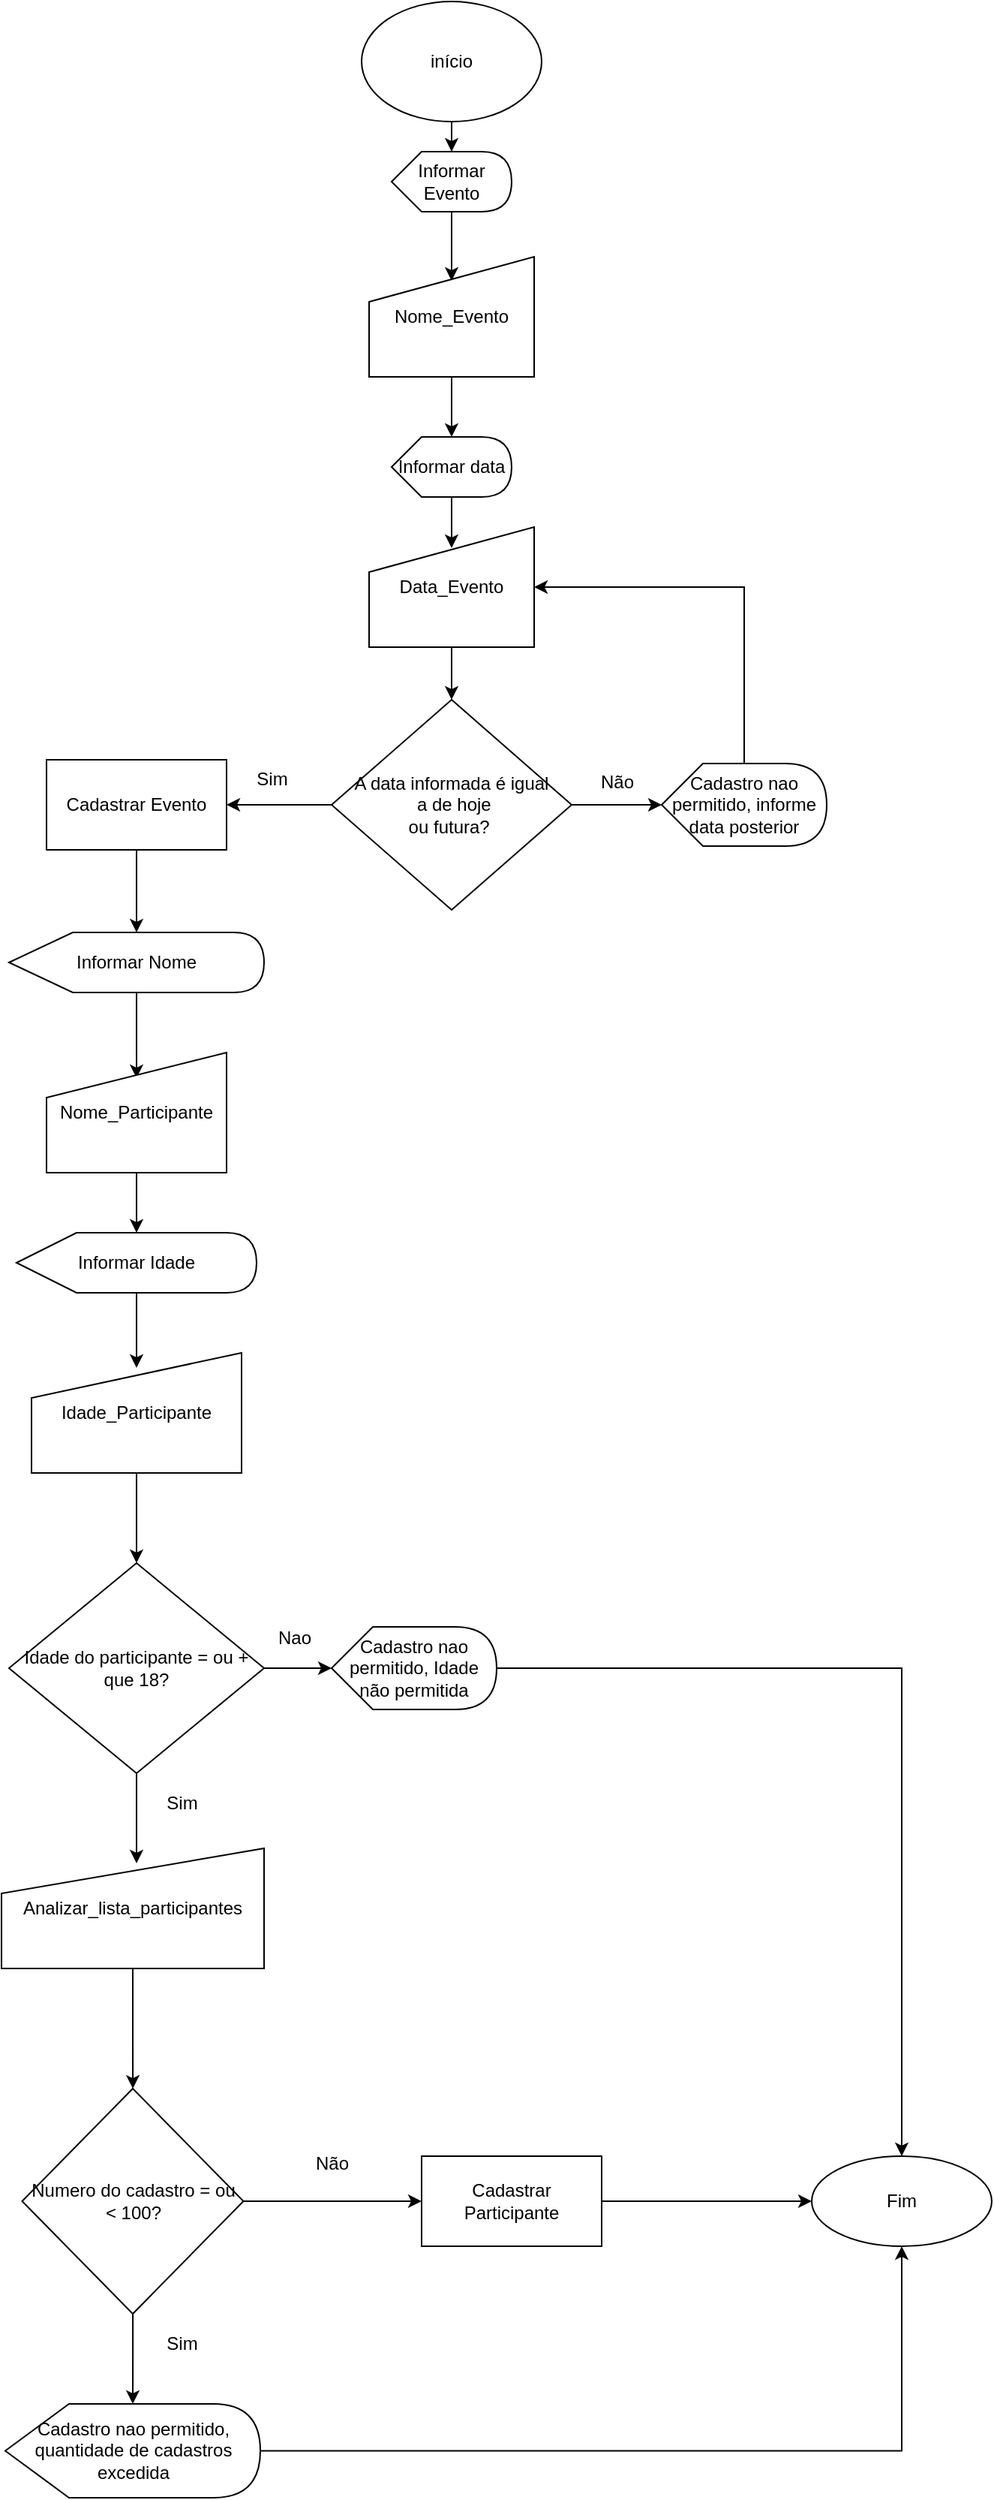 <mxfile version="15.2.9" type="github">
  <diagram id="bi6Mk9muEbl2GmuOiJLS" name="Page-1">
    <mxGraphModel dx="1422" dy="794" grid="1" gridSize="10" guides="1" tooltips="1" connect="1" arrows="1" fold="1" page="1" pageScale="1" pageWidth="827" pageHeight="1169" math="0" shadow="0">
      <root>
        <mxCell id="0" />
        <mxCell id="1" parent="0" />
        <mxCell id="bk6_iSZV6qFZoEKlup8j-2" style="edgeStyle=orthogonalEdgeStyle;rounded=0;orthogonalLoop=1;jettySize=auto;html=1;exitX=0.5;exitY=1;exitDx=0;exitDy=0;" edge="1" parent="1" source="bk6_iSZV6qFZoEKlup8j-1" target="bk6_iSZV6qFZoEKlup8j-3">
          <mxGeometry relative="1" as="geometry">
            <mxPoint x="360" y="140" as="targetPoint" />
          </mxGeometry>
        </mxCell>
        <mxCell id="bk6_iSZV6qFZoEKlup8j-1" value="início" style="ellipse;whiteSpace=wrap;html=1;" vertex="1" parent="1">
          <mxGeometry x="300" y="30" width="120" height="80" as="geometry" />
        </mxCell>
        <mxCell id="bk6_iSZV6qFZoEKlup8j-5" value="" style="edgeStyle=orthogonalEdgeStyle;rounded=0;orthogonalLoop=1;jettySize=auto;html=1;entryX=0.5;entryY=0.2;entryDx=0;entryDy=0;entryPerimeter=0;" edge="1" parent="1" source="bk6_iSZV6qFZoEKlup8j-3" target="bk6_iSZV6qFZoEKlup8j-4">
          <mxGeometry relative="1" as="geometry" />
        </mxCell>
        <mxCell id="bk6_iSZV6qFZoEKlup8j-3" value="&lt;font&gt;Informar Evento&lt;/font&gt;" style="shape=display;whiteSpace=wrap;html=1;" vertex="1" parent="1">
          <mxGeometry x="320" y="130" width="80" height="40" as="geometry" />
        </mxCell>
        <mxCell id="bk6_iSZV6qFZoEKlup8j-9" value="" style="edgeStyle=orthogonalEdgeStyle;rounded=0;orthogonalLoop=1;jettySize=auto;html=1;" edge="1" parent="1" source="bk6_iSZV6qFZoEKlup8j-4" target="bk6_iSZV6qFZoEKlup8j-8">
          <mxGeometry relative="1" as="geometry" />
        </mxCell>
        <mxCell id="bk6_iSZV6qFZoEKlup8j-4" value="Nome_Evento" style="shape=manualInput;whiteSpace=wrap;html=1;" vertex="1" parent="1">
          <mxGeometry x="305" y="200" width="110" height="80" as="geometry" />
        </mxCell>
        <mxCell id="bk6_iSZV6qFZoEKlup8j-11" value="" style="edgeStyle=orthogonalEdgeStyle;rounded=0;orthogonalLoop=1;jettySize=auto;html=1;entryX=0.5;entryY=0.175;entryDx=0;entryDy=0;entryPerimeter=0;" edge="1" parent="1" source="bk6_iSZV6qFZoEKlup8j-8" target="bk6_iSZV6qFZoEKlup8j-10">
          <mxGeometry relative="1" as="geometry" />
        </mxCell>
        <mxCell id="bk6_iSZV6qFZoEKlup8j-8" value="Informar data" style="shape=display;whiteSpace=wrap;html=1;" vertex="1" parent="1">
          <mxGeometry x="320" y="320" width="80" height="40" as="geometry" />
        </mxCell>
        <mxCell id="bk6_iSZV6qFZoEKlup8j-14" value="" style="edgeStyle=orthogonalEdgeStyle;rounded=0;orthogonalLoop=1;jettySize=auto;html=1;" edge="1" parent="1" source="bk6_iSZV6qFZoEKlup8j-10" target="bk6_iSZV6qFZoEKlup8j-13">
          <mxGeometry relative="1" as="geometry" />
        </mxCell>
        <mxCell id="bk6_iSZV6qFZoEKlup8j-10" value="Data_Evento" style="shape=manualInput;whiteSpace=wrap;html=1;" vertex="1" parent="1">
          <mxGeometry x="305" y="380" width="110" height="80" as="geometry" />
        </mxCell>
        <mxCell id="bk6_iSZV6qFZoEKlup8j-21" style="edgeStyle=orthogonalEdgeStyle;rounded=0;orthogonalLoop=1;jettySize=auto;html=1;entryX=0;entryY=0.5;entryDx=0;entryDy=0;entryPerimeter=0;" edge="1" parent="1" source="bk6_iSZV6qFZoEKlup8j-13" target="bk6_iSZV6qFZoEKlup8j-15">
          <mxGeometry relative="1" as="geometry">
            <mxPoint x="470" y="565" as="targetPoint" />
          </mxGeometry>
        </mxCell>
        <mxCell id="bk6_iSZV6qFZoEKlup8j-24" value="" style="edgeStyle=orthogonalEdgeStyle;rounded=0;orthogonalLoop=1;jettySize=auto;html=1;" edge="1" parent="1" source="bk6_iSZV6qFZoEKlup8j-13" target="bk6_iSZV6qFZoEKlup8j-23">
          <mxGeometry relative="1" as="geometry" />
        </mxCell>
        <mxCell id="bk6_iSZV6qFZoEKlup8j-13" value="A data informada é igual&lt;br&gt;&amp;nbsp;a de hoje &lt;br&gt;ou futura?&amp;nbsp;" style="rhombus;whiteSpace=wrap;html=1;" vertex="1" parent="1">
          <mxGeometry x="280" y="495" width="160" height="140" as="geometry" />
        </mxCell>
        <mxCell id="bk6_iSZV6qFZoEKlup8j-25" style="edgeStyle=orthogonalEdgeStyle;rounded=0;orthogonalLoop=1;jettySize=auto;html=1;entryX=1;entryY=0.5;entryDx=0;entryDy=0;" edge="1" parent="1" source="bk6_iSZV6qFZoEKlup8j-15" target="bk6_iSZV6qFZoEKlup8j-10">
          <mxGeometry relative="1" as="geometry">
            <mxPoint x="555" y="410" as="targetPoint" />
            <Array as="points">
              <mxPoint x="555" y="420" />
            </Array>
          </mxGeometry>
        </mxCell>
        <mxCell id="bk6_iSZV6qFZoEKlup8j-15" value="Cadastro nao permitido, informe data posterior" style="shape=display;whiteSpace=wrap;html=1;" vertex="1" parent="1">
          <mxGeometry x="500" y="537.5" width="110" height="55" as="geometry" />
        </mxCell>
        <mxCell id="bk6_iSZV6qFZoEKlup8j-31" value="" style="edgeStyle=orthogonalEdgeStyle;rounded=0;orthogonalLoop=1;jettySize=auto;html=1;entryX=0.5;entryY=0.213;entryDx=0;entryDy=0;entryPerimeter=0;" edge="1" parent="1" source="bk6_iSZV6qFZoEKlup8j-17" target="bk6_iSZV6qFZoEKlup8j-30">
          <mxGeometry relative="1" as="geometry" />
        </mxCell>
        <mxCell id="bk6_iSZV6qFZoEKlup8j-17" value="Informar Nome" style="shape=display;whiteSpace=wrap;html=1;" vertex="1" parent="1">
          <mxGeometry x="65" y="650" width="170" height="40" as="geometry" />
        </mxCell>
        <mxCell id="bk6_iSZV6qFZoEKlup8j-36" value="" style="edgeStyle=orthogonalEdgeStyle;rounded=0;orthogonalLoop=1;jettySize=auto;html=1;" edge="1" parent="1" source="bk6_iSZV6qFZoEKlup8j-18">
          <mxGeometry relative="1" as="geometry">
            <mxPoint x="150" y="940" as="targetPoint" />
            <Array as="points">
              <mxPoint x="150" y="860" />
              <mxPoint x="150" y="860" />
            </Array>
          </mxGeometry>
        </mxCell>
        <mxCell id="bk6_iSZV6qFZoEKlup8j-18" value="Informar Idade" style="shape=display;whiteSpace=wrap;html=1;" vertex="1" parent="1">
          <mxGeometry x="70" y="850" width="160" height="40" as="geometry" />
        </mxCell>
        <mxCell id="bk6_iSZV6qFZoEKlup8j-22" value="Não" style="text;html=1;align=center;verticalAlign=middle;resizable=0;points=[];autosize=1;strokeColor=none;fillColor=none;" vertex="1" parent="1">
          <mxGeometry x="450" y="540" width="40" height="20" as="geometry" />
        </mxCell>
        <mxCell id="bk6_iSZV6qFZoEKlup8j-29" value="" style="edgeStyle=orthogonalEdgeStyle;rounded=0;orthogonalLoop=1;jettySize=auto;html=1;" edge="1" parent="1" source="bk6_iSZV6qFZoEKlup8j-23" target="bk6_iSZV6qFZoEKlup8j-17">
          <mxGeometry relative="1" as="geometry" />
        </mxCell>
        <mxCell id="bk6_iSZV6qFZoEKlup8j-23" value="Cadastrar Evento" style="whiteSpace=wrap;html=1;" vertex="1" parent="1">
          <mxGeometry x="90" y="535" width="120" height="60" as="geometry" />
        </mxCell>
        <mxCell id="bk6_iSZV6qFZoEKlup8j-26" value="Sim&lt;br&gt;" style="text;html=1;align=center;verticalAlign=middle;resizable=0;points=[];autosize=1;strokeColor=none;fillColor=none;" vertex="1" parent="1">
          <mxGeometry x="220" y="537.5" width="40" height="20" as="geometry" />
        </mxCell>
        <mxCell id="bk6_iSZV6qFZoEKlup8j-33" value="" style="edgeStyle=orthogonalEdgeStyle;rounded=0;orthogonalLoop=1;jettySize=auto;html=1;" edge="1" parent="1" source="bk6_iSZV6qFZoEKlup8j-30" target="bk6_iSZV6qFZoEKlup8j-18">
          <mxGeometry relative="1" as="geometry" />
        </mxCell>
        <mxCell id="bk6_iSZV6qFZoEKlup8j-30" value="Nome_Participante" style="shape=manualInput;whiteSpace=wrap;html=1;" vertex="1" parent="1">
          <mxGeometry x="90" y="730" width="120" height="80" as="geometry" />
        </mxCell>
        <mxCell id="bk6_iSZV6qFZoEKlup8j-38" value="" style="edgeStyle=orthogonalEdgeStyle;rounded=0;orthogonalLoop=1;jettySize=auto;html=1;" edge="1" parent="1" source="bk6_iSZV6qFZoEKlup8j-34" target="bk6_iSZV6qFZoEKlup8j-37">
          <mxGeometry relative="1" as="geometry" />
        </mxCell>
        <mxCell id="bk6_iSZV6qFZoEKlup8j-34" value="Idade_Participante" style="shape=manualInput;whiteSpace=wrap;html=1;" vertex="1" parent="1">
          <mxGeometry x="80" y="930" width="140" height="80" as="geometry" />
        </mxCell>
        <mxCell id="bk6_iSZV6qFZoEKlup8j-40" value="" style="edgeStyle=orthogonalEdgeStyle;rounded=0;orthogonalLoop=1;jettySize=auto;html=1;" edge="1" parent="1" source="bk6_iSZV6qFZoEKlup8j-37" target="bk6_iSZV6qFZoEKlup8j-39">
          <mxGeometry relative="1" as="geometry" />
        </mxCell>
        <mxCell id="bk6_iSZV6qFZoEKlup8j-43" value="" style="edgeStyle=orthogonalEdgeStyle;rounded=0;orthogonalLoop=1;jettySize=auto;html=1;" edge="1" parent="1" source="bk6_iSZV6qFZoEKlup8j-37">
          <mxGeometry relative="1" as="geometry">
            <mxPoint x="150" y="1270" as="targetPoint" />
          </mxGeometry>
        </mxCell>
        <mxCell id="bk6_iSZV6qFZoEKlup8j-37" value="Idade do participante = ou + que 18?" style="rhombus;whiteSpace=wrap;html=1;" vertex="1" parent="1">
          <mxGeometry x="65" y="1070" width="170" height="140" as="geometry" />
        </mxCell>
        <mxCell id="bk6_iSZV6qFZoEKlup8j-60" style="edgeStyle=orthogonalEdgeStyle;rounded=0;orthogonalLoop=1;jettySize=auto;html=1;" edge="1" parent="1" source="bk6_iSZV6qFZoEKlup8j-39" target="bk6_iSZV6qFZoEKlup8j-48">
          <mxGeometry relative="1" as="geometry" />
        </mxCell>
        <mxCell id="bk6_iSZV6qFZoEKlup8j-39" value="Cadastro nao permitido, Idade não permitida" style="shape=display;whiteSpace=wrap;html=1;" vertex="1" parent="1">
          <mxGeometry x="280" y="1112.5" width="110" height="55" as="geometry" />
        </mxCell>
        <mxCell id="bk6_iSZV6qFZoEKlup8j-41" value="Nao" style="text;html=1;align=center;verticalAlign=middle;resizable=0;points=[];autosize=1;strokeColor=none;fillColor=none;" vertex="1" parent="1">
          <mxGeometry x="235" y="1110" width="40" height="20" as="geometry" />
        </mxCell>
        <mxCell id="bk6_iSZV6qFZoEKlup8j-46" value="Sim" style="text;html=1;align=center;verticalAlign=middle;resizable=0;points=[];autosize=1;strokeColor=none;fillColor=none;" vertex="1" parent="1">
          <mxGeometry x="160" y="1220" width="40" height="20" as="geometry" />
        </mxCell>
        <mxCell id="bk6_iSZV6qFZoEKlup8j-48" value="Fim" style="ellipse;whiteSpace=wrap;html=1;" vertex="1" parent="1">
          <mxGeometry x="600" y="1465" width="120" height="60" as="geometry" />
        </mxCell>
        <mxCell id="bk6_iSZV6qFZoEKlup8j-51" value="" style="edgeStyle=orthogonalEdgeStyle;rounded=0;orthogonalLoop=1;jettySize=auto;html=1;" edge="1" parent="1" source="bk6_iSZV6qFZoEKlup8j-49" target="bk6_iSZV6qFZoEKlup8j-50">
          <mxGeometry relative="1" as="geometry" />
        </mxCell>
        <mxCell id="bk6_iSZV6qFZoEKlup8j-49" value="Analizar_lista_participantes" style="shape=manualInput;whiteSpace=wrap;html=1;" vertex="1" parent="1">
          <mxGeometry x="60" y="1260" width="175" height="80" as="geometry" />
        </mxCell>
        <mxCell id="bk6_iSZV6qFZoEKlup8j-52" value="" style="edgeStyle=orthogonalEdgeStyle;rounded=0;orthogonalLoop=1;jettySize=auto;html=1;entryX=0;entryY=0.5;entryDx=0;entryDy=0;" edge="1" parent="1" source="bk6_iSZV6qFZoEKlup8j-50" target="bk6_iSZV6qFZoEKlup8j-57">
          <mxGeometry relative="1" as="geometry">
            <mxPoint x="280" y="1495" as="targetPoint" />
          </mxGeometry>
        </mxCell>
        <mxCell id="bk6_iSZV6qFZoEKlup8j-55" value="" style="edgeStyle=orthogonalEdgeStyle;rounded=0;orthogonalLoop=1;jettySize=auto;html=1;" edge="1" parent="1" source="bk6_iSZV6qFZoEKlup8j-50" target="bk6_iSZV6qFZoEKlup8j-53">
          <mxGeometry relative="1" as="geometry" />
        </mxCell>
        <mxCell id="bk6_iSZV6qFZoEKlup8j-50" value="Numero do cadastro = ou &amp;lt; 100?" style="rhombus;whiteSpace=wrap;html=1;" vertex="1" parent="1">
          <mxGeometry x="73.75" y="1420" width="147.5" height="150" as="geometry" />
        </mxCell>
        <mxCell id="bk6_iSZV6qFZoEKlup8j-58" style="edgeStyle=orthogonalEdgeStyle;rounded=0;orthogonalLoop=1;jettySize=auto;html=1;entryX=0.5;entryY=1;entryDx=0;entryDy=0;" edge="1" parent="1" source="bk6_iSZV6qFZoEKlup8j-53" target="bk6_iSZV6qFZoEKlup8j-48">
          <mxGeometry relative="1" as="geometry">
            <mxPoint x="670" y="1661.25" as="targetPoint" />
          </mxGeometry>
        </mxCell>
        <mxCell id="bk6_iSZV6qFZoEKlup8j-53" value="Cadastro nao permitido, quantidade de cadastros excedida" style="shape=display;whiteSpace=wrap;html=1;" vertex="1" parent="1">
          <mxGeometry x="62.5" y="1630" width="170" height="62.5" as="geometry" />
        </mxCell>
        <mxCell id="bk6_iSZV6qFZoEKlup8j-54" value="Sim" style="text;html=1;align=center;verticalAlign=middle;resizable=0;points=[];autosize=1;strokeColor=none;fillColor=none;" vertex="1" parent="1">
          <mxGeometry x="160" y="1580" width="40" height="20" as="geometry" />
        </mxCell>
        <mxCell id="bk6_iSZV6qFZoEKlup8j-56" value="Não" style="text;html=1;align=center;verticalAlign=middle;resizable=0;points=[];autosize=1;strokeColor=none;fillColor=none;" vertex="1" parent="1">
          <mxGeometry x="260" y="1460" width="40" height="20" as="geometry" />
        </mxCell>
        <mxCell id="bk6_iSZV6qFZoEKlup8j-59" style="edgeStyle=orthogonalEdgeStyle;rounded=0;orthogonalLoop=1;jettySize=auto;html=1;" edge="1" parent="1" source="bk6_iSZV6qFZoEKlup8j-57" target="bk6_iSZV6qFZoEKlup8j-48">
          <mxGeometry relative="1" as="geometry" />
        </mxCell>
        <mxCell id="bk6_iSZV6qFZoEKlup8j-57" value="Cadastrar Participante" style="whiteSpace=wrap;html=1;" vertex="1" parent="1">
          <mxGeometry x="340" y="1465" width="120" height="60" as="geometry" />
        </mxCell>
      </root>
    </mxGraphModel>
  </diagram>
</mxfile>
